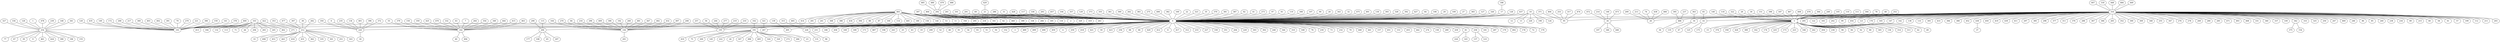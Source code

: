graph{
5 -- 426;
448 -- 316;
151 -- 5;
191 -- 23;
0 -- 254;
391 -- 193;
371 -- 95;
191 -- 75;
0 -- 76;
398 -- 5;
0 -- 212;
316 -- 250;
102 -- 191;
187 -- 5;
79 -- 193;
404 -- 95;
0 -- 230;
484 -- 316;
467 -- 5;
316 -- 247;
191 -- 200;
5 -- 389;
316 -- 469;
279 -- 193;
253 -- 95;
408 -- 5;
316 -- 246;
316 -- 86;
5 -- 162;
316 -- 85;
221 -- 193;
317 -- 95;
191 -- 145;
0 -- 73;
476 -- 5;
316 -- 240;
5 -- 174;
380 -- 193;
474 -- 95;
0 -- 232;
191 -- 222;
5 -- 225;
449 -- 316;
316 -- 238;
159 -- 193;
5 -- 173;
34 -- 197;
5 -- 223;
316 -- 234;
5 -- 166;
316 -- 89;
141 -- 193;
214 -- 34;
407 -- 316;
0 -- 70;
191 -- 24;
5 -- 242;
316 -- 215;
378 -- 193;
5 -- 456;
34 -- 346;
0 -- 220;
191 -- 167;
5 -- 236;
316 -- 95;
5 -- 98;
182 -- 494;
106 -- 0;
0 -- 440;
0 -- 441;
316 -- 34;
483 -- 356;
483 -- 295;
364 -- 5;
182 -- 40;
5 -- 94;
5 -- 92;
29 -- 0;
0 -- 157;
0 -- 451;
316 -- 60;
483 -- 218;
444 -- 182;
109 -- 0;
483 -- 414;
316 -- 58;
415 -- 182;
27 -- 0;
316 -- 61;
483 -- 281;
463 -- 182;
249 -- 5;
365 -- 0;
0 -- 153;
316 -- 57;
0 -- 455;
483 -- 241;
55 -- 182;
0 -- 267;
0 -- 442;
483 -- 368;
5 -- 80;
316 -- 26;
105 -- 5;
5 -- 345;
379 -- 182;
0 -- 274;
316 -- 16;
483 -- 386;
150 -- 182;
0 -- 158;
0 -- 289;
316 -- 14;
483 -- 434;
0 -- 430;
316 -- 199;
127 -- 0;
34 -- 446;
206 -- 177;
0 -- 81;
483 -- 394;
258 -- 137;
0 -- 193;
400 -- 193;
0 -- 181;
0 -- 287;
120 -- 193;
326 -- 0;
17 -- 0;
316 -- 112;
206 -- 108;
146 -- 34;
258 -- 123;
397 -- 460;
0 -- 179;
128 -- 0;
473 -- 34;
0 -- 492;
206 -- 45;
0 -- 495;
316 -- 211;
437 -- 0;
139 -- 495;
316 -- 203;
397 -- 399;
0 -- 178;
316 -- 205;
432 -- 194;
261 -- 0;
115 -- 206;
472 -- 34;
0 -- 72;
101 -- 0;
186 -- 17;
397 -- 338;
435 -- 193;
0 -- 170;
316 -- 122;
0 -- 188;
291 -- 0;
209 -- 26;
290 -- 206;
194 -- 201;
321 -- 267;
397 -- 161;
0 -- 458;
0 -- 169;
228 -- 131;
69 -- 0;
213 -- 26;
103 -- 193;
429 -- 21;
0 -- 189;
286 -- 0;
316 -- 183;
397 -- 62;
0 -- 171;
31 -- 0;
228 -- 96;
428 -- 0;
74 -- 26;
0 -- 487;
0 -- 198;
0 -- 243;
465 -- 231;
117 -- 0;
316 -- 202;
464 -- 284;
336 -- 0;
149 -- 193;
315 -- 228;
293 -- 0;
438 -- 26;
316 -- 99;
497 -- 194;
206 -- 207;
316 -- 454;
457 -- 0;
372 -- 220;
208 -- 194;
466 -- 26;
292 -- 0;
104 -- 0;
359 -- 182;
316 -- 121;
422 -- 271;
357 -- 0;
164 -- 194;
212 -- 498;
220 -- 18;
363 -- 16;
129 -- 0;
316 -- 176;
103 -- 294;
350 -- 220;
373 -- 0;
270 -- 194;
212 -- 453;
16 -- 47;
425 -- 182;
355 -- 0;
316 -- 5;
0 -- 182;
470 -- 182;
10 -- 0;
316 -- 165;
103 -- 283;
0 -- 194;
84 -- 194;
212 -- 443;
6 -- 220;
332 -- 182;
16 -- 135;
361 -- 0;
316 -- 147;
103 -- 245;
483 -- 0;
235 -- 220;
216 -- 194;
212 -- 416;
14 -- 175;
0 -- 25;
369 -- 0;
63 -- 182;
316 -- 142;
103 -- 462;
262 -- 0;
296 -- 194;
212 -- 431;
134 -- 220;
14 -- 125;
0 -- 43;
316 -- 138;
103 -- 413;
0 -- 195;
383 -- 0;
401 -- 220;
409 -- 194;
212 -- 362;
65 -- 14;
7 -- 182;
264 -- 182;
354 -- 182;
275 -- 0;
316 -- 133;
103 -- 184;
306 -- 194;
212 -- 335;
396 -- 220;
110 -- 5;
0 -- 191;
0 -- 19;
406 -- 0;
382 -- 0;
316 -- 305;
103 -- 132;
349 -- 182;
254 -- 461;
192 -- 194;
212 -- 301;
5 -- 136;
160 -- 0;
316 -- 433;
0 -- 299;
22 -- 0;
10 -- 226;
212 -- 251;
323 -- 0;
0 -- 52;
35 -- 0;
370 -- 0;
316 -- 384;
10 -- 190;
212 -- 163;
316 -- 388;
316 -- 452;
0 -- 46;
381 -- 0;
0 -- 91;
10 -- 124;
212 -- 33;
0 -- 54;
0 -- 93;
10 -- 12;
307 -- 212;
387 -- 0;
316 -- 436;
0 -- 51;
82 -- 0;
10 -- 13;
38 -- 212;
316 -- 450;
41 -- 0;
273 -- 0;
97 -- 0;
292 -- 329;
282 -- 212;
0 -- 50;
83 -- 0;
316 -- 419;
292 -- 319;
353 -- 212;
119 -- 0;
0 -- 258;
292 -- 263;
477 -- 212;
308 -- 0;
107 -- 0;
316 -- 439;
90 -- 0;
464 -- 0;
316 -- 411;
0 -- 152;
277 -- 195;
111 -- 5;
219 -- 195;
316 -- 0;
316 -- 297;
316 -- 385;
0 -- 3;
20 -- 0;
260 -- 194;
5 -- 314;
210 -- 195;
316 -- 298;
316 -- 377;
343 -- 0;
5 -- 313;
316 -- 311;
316 -- 376;
32 -- 0;
5 -- 42;
316 -- 288;
397 -- 0;
316 -- 367;
475 -- 0;
0 -- 489;
481 -- 194;
5 -- 49;
447 -- 194;
316 -- 366;
316 -- 265;
0 -- 499;
304 -- 5;
316 -- 352;
0 -- 490;
316 -- 300;
5 -- 15;
316 -- 309;
257 -- 195;
491 -- 0;
316 -- 348;
316 -- 255;
0 -- 459;
0 -- 4;
482 -- 194;
78 -- 5;
316 -- 347;
316 -- 276;
56 -- 195;
81 -- 224;
48 -- 5;
0 -- 259;
254 -- 424;
292 -- 185;
316 -- 278;
244 -- 195;
81 -- 143;
252 -- 5;
0 -- 418;
254 -- 390;
316 -- 269;
0 -- 421;
195 -- 410;
422 -- 193;
0 -- 59;
140 -- 5;
21 -- 0;
486 -- 292;
0 -- 423;
254 -- 196;
316 -- 280;
483 -- 88;
191 -- 496;
172 -- 193;
5 -- 374;
0 -- 256;
254 -- 155;
485 -- 292;
0 -- 68;
292 -- 116;
130 -- 0;
316 -- 285;
191 -- 405;
268 -- 193;
5 -- 358;
0 -- 66;
0 -- 420;
254 -- 77;
316 -- 488;
191 -- 324;
217 -- 193;
118 -- 5;
254 -- 67;
0 -- 412;
316 -- 471;
480 -- 292;
191 -- 320;
360 -- 193;
322 -- 5;
0 -- 8;
292 -- 2;
254 -- 39;
479 -- 292;
316 -- 493;
191 -- 272;
403 -- 193;
28 -- 5;
0 -- 417;
393 -- 0;
254 -- 9;
328 -- 0;
392 -- 0;
483 -- 87;
316 -- 468;
191 -- 266;
402 -- 193;
30 -- 5;
427 -- 0;
64 -- 0;
239 -- 254;
103 -- 113;
483 -- 100;
0 -- 312;
0 -- 233;
148 -- 254;
103 -- 71;
316 -- 331;
483 -- 114;
0 -- 227;
0 -- 330;
341 -- 254;
103 -- 44;
316 -- 340;
316 -- 337;
483 -- 445;
0 -- 351;
0 -- 204;
316 -- 339;
327 -- 254;
436 -- 37;
483 -- 180;
0 -- 229;
0 -- 303;
334 -- 254;
342 -- 375;
318 -- 316;
483 -- 156;
0 -- 302;
0 -- 231;
126 -- 254;
342 -- 154;
316 -- 333;
483 -- 144;
0 -- 248;
0 -- 344;
488 -- 36;
483 -- 53;
0 -- 310;
0 -- 206;
237 -- 488;
316 -- 325;
1 -- 254;
483 -- 11;
316 -- 342;
0 -- 228;
0 -- 168;
478 -- 254;
395 -- 488;
}
